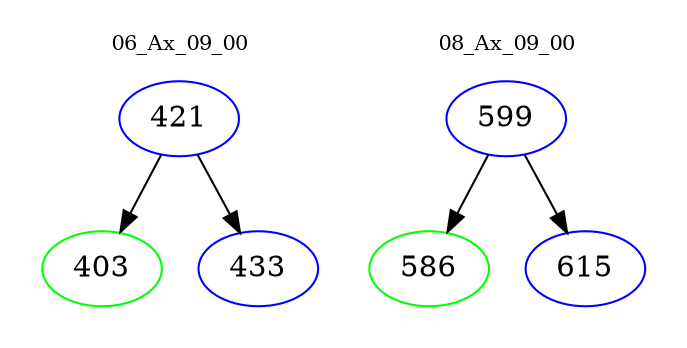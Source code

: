 digraph{
subgraph cluster_0 {
color = white
label = "06_Ax_09_00";
fontsize=10;
T0_421 [label="421", color="blue"]
T0_421 -> T0_403 [color="black"]
T0_403 [label="403", color="green"]
T0_421 -> T0_433 [color="black"]
T0_433 [label="433", color="blue"]
}
subgraph cluster_1 {
color = white
label = "08_Ax_09_00";
fontsize=10;
T1_599 [label="599", color="blue"]
T1_599 -> T1_586 [color="black"]
T1_586 [label="586", color="green"]
T1_599 -> T1_615 [color="black"]
T1_615 [label="615", color="blue"]
}
}
